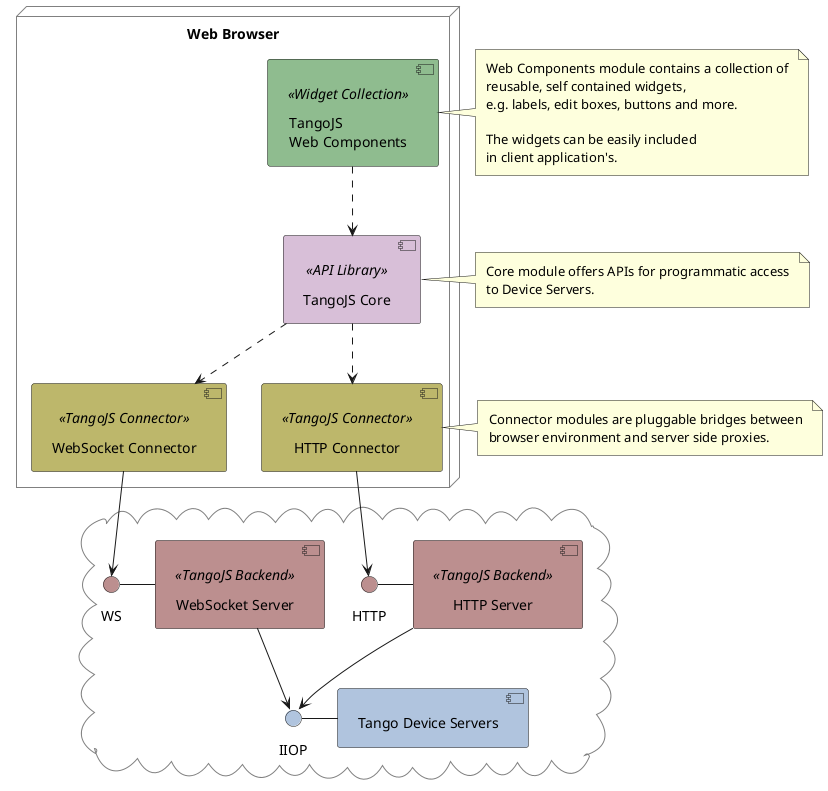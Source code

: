 @startuml

top to bottom direction

skinparam cloudBorderColor Gray
skinparam nodeBorderColor Gray
skinparam Padding 5

node "Web Browser" {
  [TangoJS\nWeb Components] <<Widget Collection>> as WC #DarkSeaGreen
  [TangoJS Core] <<API Library>> as Core #Thistle
  [HTTP Connector] <<TangoJS Connector>> as C1 #DarkKhaki
  [WebSocket Connector] <<TangoJS Connector>> as C2 #DarkKhaki
}

cloud {
  [HTTP Server] <<TangoJS Backend>> as B1 #RosyBrown
  interface HTTP #RosyBrown
  HTTP - B1

  [WebSocket Server] <<TangoJS Backend>> as B2 #RosyBrown
  interface WS #RosyBrown
  WS - B2

  [Tango Device Servers] as DevSrv #LightSteelBlue
  interface IIOP #LightSteelBlue
  IIOP - DevSrv
}

WC .d.> Core
Core .d.> C1
Core .d.> C2
C1 --> HTTP
C2 --> WS
B1 -do-> IIOP
B2 -do-> IIOP

note right of WC
  Web Components module contains a collection of
  reusable, self contained widgets,
  e.g. labels, edit boxes, buttons and more.

  The widgets can be easily included
  in client application's.
end note

note right of Core
  Core module offers APIs for programmatic access
  to Device Servers.
end note

note right of C1
  Connector modules are pluggable bridges between
  browser environment and server side proxies.
end note

@enduml
